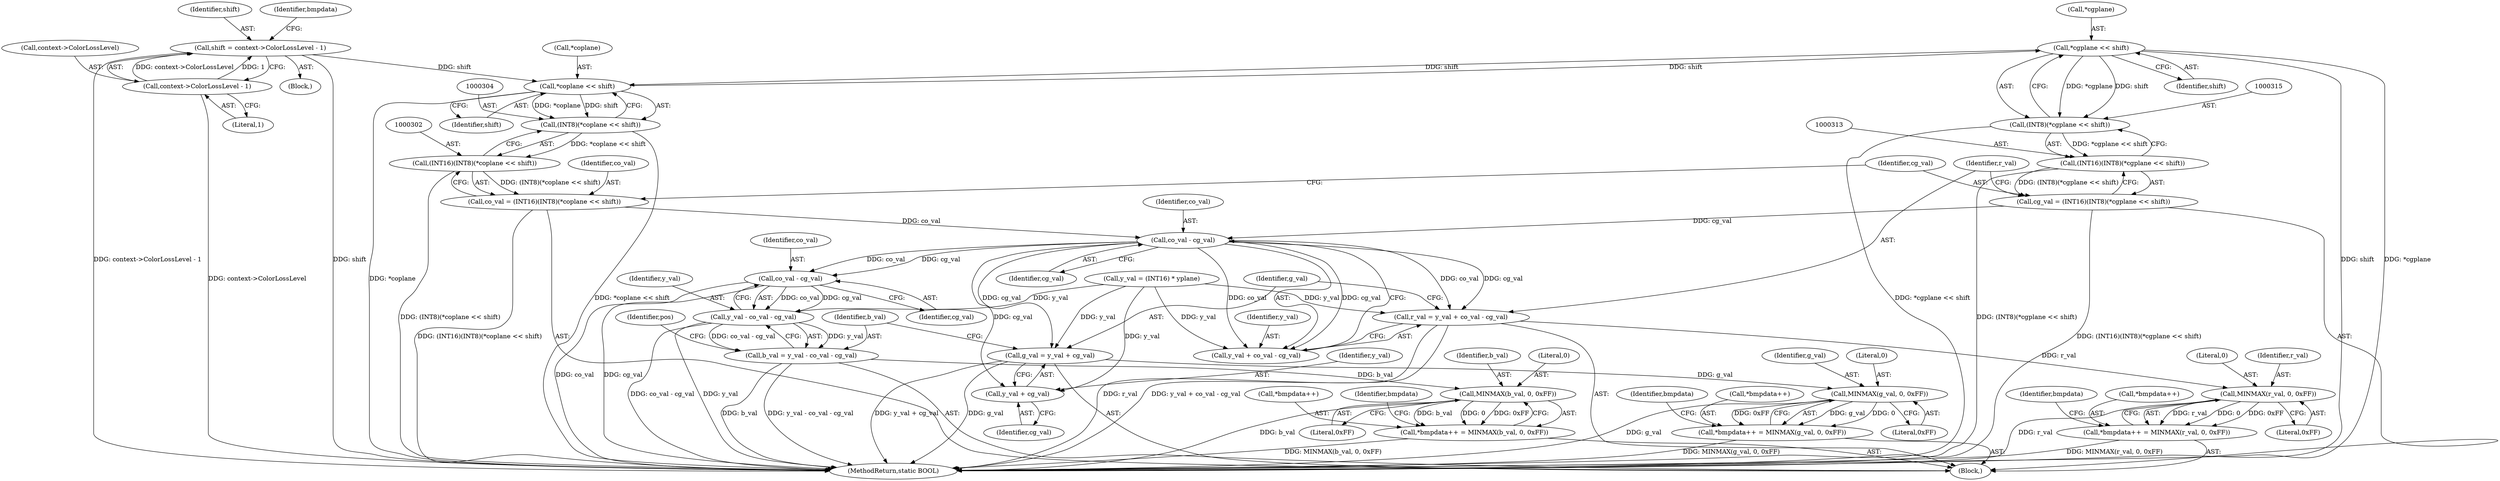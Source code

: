 digraph "0_FreeRDP_d1112c279bd1a327e8e4d0b5f371458bf2579659@pointer" {
"1000316" [label="(Call,*cgplane << shift)"];
"1000305" [label="(Call,*coplane << shift)"];
"1000316" [label="(Call,*cgplane << shift)"];
"1000132" [label="(Call,shift = context->ColorLossLevel - 1)"];
"1000134" [label="(Call,context->ColorLossLevel - 1)"];
"1000303" [label="(Call,(INT8)(*coplane << shift))"];
"1000301" [label="(Call,(INT16)(INT8)(*coplane << shift))"];
"1000299" [label="(Call,co_val = (INT16)(INT8)(*coplane << shift))"];
"1000325" [label="(Call,co_val - cg_val)"];
"1000321" [label="(Call,r_val = y_val + co_val - cg_val)"];
"1000375" [label="(Call,MINMAX(r_val, 0, 0xFF))"];
"1000371" [label="(Call,*bmpdata++ = MINMAX(r_val, 0, 0xFF))"];
"1000323" [label="(Call,y_val + co_val - cg_val)"];
"1000329" [label="(Call,g_val = y_val + cg_val)"];
"1000367" [label="(Call,MINMAX(g_val, 0, 0xFF))"];
"1000363" [label="(Call,*bmpdata++ = MINMAX(g_val, 0, 0xFF))"];
"1000331" [label="(Call,y_val + cg_val)"];
"1000339" [label="(Call,co_val - cg_val)"];
"1000337" [label="(Call,y_val - co_val - cg_val)"];
"1000335" [label="(Call,b_val = y_val - co_val - cg_val)"];
"1000359" [label="(Call,MINMAX(b_val, 0, 0xFF))"];
"1000355" [label="(Call,*bmpdata++ = MINMAX(b_val, 0, 0xFF))"];
"1000314" [label="(Call,(INT8)(*cgplane << shift))"];
"1000312" [label="(Call,(INT16)(INT8)(*cgplane << shift))"];
"1000310" [label="(Call,cg_val = (INT16)(INT8)(*cgplane << shift))"];
"1000327" [label="(Identifier,cg_val)"];
"1000369" [label="(Literal,0)"];
"1000336" [label="(Identifier,b_val)"];
"1000337" [label="(Call,y_val - co_val - cg_val)"];
"1000321" [label="(Call,r_val = y_val + co_val - cg_val)"];
"1000362" [label="(Literal,0xFF)"];
"1000138" [label="(Literal,1)"];
"1000363" [label="(Call,*bmpdata++ = MINMAX(g_val, 0, 0xFF))"];
"1000140" [label="(Identifier,bmpdata)"];
"1000323" [label="(Call,y_val + co_val - cg_val)"];
"1000314" [label="(Call,(INT8)(*cgplane << shift))"];
"1000110" [label="(Block,)"];
"1000330" [label="(Identifier,g_val)"];
"1000316" [label="(Call,*cgplane << shift)"];
"1000375" [label="(Call,MINMAX(r_val, 0, 0xFF))"];
"1000319" [label="(Identifier,shift)"];
"1000325" [label="(Call,co_val - cg_val)"];
"1000312" [label="(Call,(INT16)(INT8)(*cgplane << shift))"];
"1000300" [label="(Identifier,co_val)"];
"1000135" [label="(Call,context->ColorLossLevel)"];
"1000332" [label="(Identifier,y_val)"];
"1000301" [label="(Call,(INT16)(INT8)(*coplane << shift))"];
"1000374" [label="(Identifier,bmpdata)"];
"1000359" [label="(Call,MINMAX(b_val, 0, 0xFF))"];
"1000308" [label="(Identifier,shift)"];
"1000317" [label="(Call,*cgplane)"];
"1000411" [label="(MethodReturn,static BOOL)"];
"1000311" [label="(Identifier,cg_val)"];
"1000370" [label="(Literal,0xFF)"];
"1000355" [label="(Call,*bmpdata++ = MINMAX(b_val, 0, 0xFF))"];
"1000356" [label="(Call,*bmpdata++)"];
"1000331" [label="(Call,y_val + cg_val)"];
"1000310" [label="(Call,cg_val = (INT16)(INT8)(*cgplane << shift))"];
"1000377" [label="(Literal,0)"];
"1000290" [label="(Block,)"];
"1000382" [label="(Identifier,bmpdata)"];
"1000133" [label="(Identifier,shift)"];
"1000378" [label="(Literal,0xFF)"];
"1000134" [label="(Call,context->ColorLossLevel - 1)"];
"1000366" [label="(Identifier,bmpdata)"];
"1000339" [label="(Call,co_val - cg_val)"];
"1000340" [label="(Identifier,co_val)"];
"1000371" [label="(Call,*bmpdata++ = MINMAX(r_val, 0, 0xFF))"];
"1000376" [label="(Identifier,r_val)"];
"1000367" [label="(Call,MINMAX(g_val, 0, 0xFF))"];
"1000305" [label="(Call,*coplane << shift)"];
"1000364" [label="(Call,*bmpdata++)"];
"1000326" [label="(Identifier,co_val)"];
"1000292" [label="(Call,y_val = (INT16) * yplane)"];
"1000324" [label="(Identifier,y_val)"];
"1000345" [label="(Identifier,pos)"];
"1000303" [label="(Call,(INT8)(*coplane << shift))"];
"1000132" [label="(Call,shift = context->ColorLossLevel - 1)"];
"1000329" [label="(Call,g_val = y_val + cg_val)"];
"1000306" [label="(Call,*coplane)"];
"1000333" [label="(Identifier,cg_val)"];
"1000341" [label="(Identifier,cg_val)"];
"1000360" [label="(Identifier,b_val)"];
"1000322" [label="(Identifier,r_val)"];
"1000338" [label="(Identifier,y_val)"];
"1000335" [label="(Call,b_val = y_val - co_val - cg_val)"];
"1000299" [label="(Call,co_val = (INT16)(INT8)(*coplane << shift))"];
"1000361" [label="(Literal,0)"];
"1000368" [label="(Identifier,g_val)"];
"1000372" [label="(Call,*bmpdata++)"];
"1000316" -> "1000314"  [label="AST: "];
"1000316" -> "1000319"  [label="CFG: "];
"1000317" -> "1000316"  [label="AST: "];
"1000319" -> "1000316"  [label="AST: "];
"1000314" -> "1000316"  [label="CFG: "];
"1000316" -> "1000411"  [label="DDG: shift"];
"1000316" -> "1000411"  [label="DDG: *cgplane"];
"1000316" -> "1000305"  [label="DDG: shift"];
"1000316" -> "1000314"  [label="DDG: *cgplane"];
"1000316" -> "1000314"  [label="DDG: shift"];
"1000305" -> "1000316"  [label="DDG: shift"];
"1000305" -> "1000303"  [label="AST: "];
"1000305" -> "1000308"  [label="CFG: "];
"1000306" -> "1000305"  [label="AST: "];
"1000308" -> "1000305"  [label="AST: "];
"1000303" -> "1000305"  [label="CFG: "];
"1000305" -> "1000411"  [label="DDG: *coplane"];
"1000305" -> "1000303"  [label="DDG: *coplane"];
"1000305" -> "1000303"  [label="DDG: shift"];
"1000132" -> "1000305"  [label="DDG: shift"];
"1000132" -> "1000110"  [label="AST: "];
"1000132" -> "1000134"  [label="CFG: "];
"1000133" -> "1000132"  [label="AST: "];
"1000134" -> "1000132"  [label="AST: "];
"1000140" -> "1000132"  [label="CFG: "];
"1000132" -> "1000411"  [label="DDG: shift"];
"1000132" -> "1000411"  [label="DDG: context->ColorLossLevel - 1"];
"1000134" -> "1000132"  [label="DDG: context->ColorLossLevel"];
"1000134" -> "1000132"  [label="DDG: 1"];
"1000134" -> "1000138"  [label="CFG: "];
"1000135" -> "1000134"  [label="AST: "];
"1000138" -> "1000134"  [label="AST: "];
"1000134" -> "1000411"  [label="DDG: context->ColorLossLevel"];
"1000303" -> "1000301"  [label="AST: "];
"1000304" -> "1000303"  [label="AST: "];
"1000301" -> "1000303"  [label="CFG: "];
"1000303" -> "1000411"  [label="DDG: *coplane << shift"];
"1000303" -> "1000301"  [label="DDG: *coplane << shift"];
"1000301" -> "1000299"  [label="AST: "];
"1000302" -> "1000301"  [label="AST: "];
"1000299" -> "1000301"  [label="CFG: "];
"1000301" -> "1000411"  [label="DDG: (INT8)(*coplane << shift)"];
"1000301" -> "1000299"  [label="DDG: (INT8)(*coplane << shift)"];
"1000299" -> "1000290"  [label="AST: "];
"1000300" -> "1000299"  [label="AST: "];
"1000311" -> "1000299"  [label="CFG: "];
"1000299" -> "1000411"  [label="DDG: (INT16)(INT8)(*coplane << shift)"];
"1000299" -> "1000325"  [label="DDG: co_val"];
"1000325" -> "1000323"  [label="AST: "];
"1000325" -> "1000327"  [label="CFG: "];
"1000326" -> "1000325"  [label="AST: "];
"1000327" -> "1000325"  [label="AST: "];
"1000323" -> "1000325"  [label="CFG: "];
"1000325" -> "1000321"  [label="DDG: co_val"];
"1000325" -> "1000321"  [label="DDG: cg_val"];
"1000325" -> "1000323"  [label="DDG: co_val"];
"1000325" -> "1000323"  [label="DDG: cg_val"];
"1000310" -> "1000325"  [label="DDG: cg_val"];
"1000325" -> "1000329"  [label="DDG: cg_val"];
"1000325" -> "1000331"  [label="DDG: cg_val"];
"1000325" -> "1000339"  [label="DDG: co_val"];
"1000325" -> "1000339"  [label="DDG: cg_val"];
"1000321" -> "1000290"  [label="AST: "];
"1000321" -> "1000323"  [label="CFG: "];
"1000322" -> "1000321"  [label="AST: "];
"1000323" -> "1000321"  [label="AST: "];
"1000330" -> "1000321"  [label="CFG: "];
"1000321" -> "1000411"  [label="DDG: r_val"];
"1000321" -> "1000411"  [label="DDG: y_val + co_val - cg_val"];
"1000292" -> "1000321"  [label="DDG: y_val"];
"1000321" -> "1000375"  [label="DDG: r_val"];
"1000375" -> "1000371"  [label="AST: "];
"1000375" -> "1000378"  [label="CFG: "];
"1000376" -> "1000375"  [label="AST: "];
"1000377" -> "1000375"  [label="AST: "];
"1000378" -> "1000375"  [label="AST: "];
"1000371" -> "1000375"  [label="CFG: "];
"1000375" -> "1000411"  [label="DDG: r_val"];
"1000375" -> "1000371"  [label="DDG: r_val"];
"1000375" -> "1000371"  [label="DDG: 0"];
"1000375" -> "1000371"  [label="DDG: 0xFF"];
"1000371" -> "1000290"  [label="AST: "];
"1000372" -> "1000371"  [label="AST: "];
"1000382" -> "1000371"  [label="CFG: "];
"1000371" -> "1000411"  [label="DDG: MINMAX(r_val, 0, 0xFF)"];
"1000324" -> "1000323"  [label="AST: "];
"1000292" -> "1000323"  [label="DDG: y_val"];
"1000329" -> "1000290"  [label="AST: "];
"1000329" -> "1000331"  [label="CFG: "];
"1000330" -> "1000329"  [label="AST: "];
"1000331" -> "1000329"  [label="AST: "];
"1000336" -> "1000329"  [label="CFG: "];
"1000329" -> "1000411"  [label="DDG: y_val + cg_val"];
"1000329" -> "1000411"  [label="DDG: g_val"];
"1000292" -> "1000329"  [label="DDG: y_val"];
"1000329" -> "1000367"  [label="DDG: g_val"];
"1000367" -> "1000363"  [label="AST: "];
"1000367" -> "1000370"  [label="CFG: "];
"1000368" -> "1000367"  [label="AST: "];
"1000369" -> "1000367"  [label="AST: "];
"1000370" -> "1000367"  [label="AST: "];
"1000363" -> "1000367"  [label="CFG: "];
"1000367" -> "1000411"  [label="DDG: g_val"];
"1000367" -> "1000363"  [label="DDG: g_val"];
"1000367" -> "1000363"  [label="DDG: 0"];
"1000367" -> "1000363"  [label="DDG: 0xFF"];
"1000363" -> "1000290"  [label="AST: "];
"1000364" -> "1000363"  [label="AST: "];
"1000374" -> "1000363"  [label="CFG: "];
"1000363" -> "1000411"  [label="DDG: MINMAX(g_val, 0, 0xFF)"];
"1000331" -> "1000333"  [label="CFG: "];
"1000332" -> "1000331"  [label="AST: "];
"1000333" -> "1000331"  [label="AST: "];
"1000292" -> "1000331"  [label="DDG: y_val"];
"1000339" -> "1000337"  [label="AST: "];
"1000339" -> "1000341"  [label="CFG: "];
"1000340" -> "1000339"  [label="AST: "];
"1000341" -> "1000339"  [label="AST: "];
"1000337" -> "1000339"  [label="CFG: "];
"1000339" -> "1000411"  [label="DDG: co_val"];
"1000339" -> "1000411"  [label="DDG: cg_val"];
"1000339" -> "1000337"  [label="DDG: co_val"];
"1000339" -> "1000337"  [label="DDG: cg_val"];
"1000337" -> "1000335"  [label="AST: "];
"1000338" -> "1000337"  [label="AST: "];
"1000335" -> "1000337"  [label="CFG: "];
"1000337" -> "1000411"  [label="DDG: co_val - cg_val"];
"1000337" -> "1000411"  [label="DDG: y_val"];
"1000337" -> "1000335"  [label="DDG: y_val"];
"1000337" -> "1000335"  [label="DDG: co_val - cg_val"];
"1000292" -> "1000337"  [label="DDG: y_val"];
"1000335" -> "1000290"  [label="AST: "];
"1000336" -> "1000335"  [label="AST: "];
"1000345" -> "1000335"  [label="CFG: "];
"1000335" -> "1000411"  [label="DDG: b_val"];
"1000335" -> "1000411"  [label="DDG: y_val - co_val - cg_val"];
"1000335" -> "1000359"  [label="DDG: b_val"];
"1000359" -> "1000355"  [label="AST: "];
"1000359" -> "1000362"  [label="CFG: "];
"1000360" -> "1000359"  [label="AST: "];
"1000361" -> "1000359"  [label="AST: "];
"1000362" -> "1000359"  [label="AST: "];
"1000355" -> "1000359"  [label="CFG: "];
"1000359" -> "1000411"  [label="DDG: b_val"];
"1000359" -> "1000355"  [label="DDG: b_val"];
"1000359" -> "1000355"  [label="DDG: 0"];
"1000359" -> "1000355"  [label="DDG: 0xFF"];
"1000355" -> "1000290"  [label="AST: "];
"1000356" -> "1000355"  [label="AST: "];
"1000366" -> "1000355"  [label="CFG: "];
"1000355" -> "1000411"  [label="DDG: MINMAX(b_val, 0, 0xFF)"];
"1000314" -> "1000312"  [label="AST: "];
"1000315" -> "1000314"  [label="AST: "];
"1000312" -> "1000314"  [label="CFG: "];
"1000314" -> "1000411"  [label="DDG: *cgplane << shift"];
"1000314" -> "1000312"  [label="DDG: *cgplane << shift"];
"1000312" -> "1000310"  [label="AST: "];
"1000313" -> "1000312"  [label="AST: "];
"1000310" -> "1000312"  [label="CFG: "];
"1000312" -> "1000411"  [label="DDG: (INT8)(*cgplane << shift)"];
"1000312" -> "1000310"  [label="DDG: (INT8)(*cgplane << shift)"];
"1000310" -> "1000290"  [label="AST: "];
"1000311" -> "1000310"  [label="AST: "];
"1000322" -> "1000310"  [label="CFG: "];
"1000310" -> "1000411"  [label="DDG: (INT16)(INT8)(*cgplane << shift)"];
}
